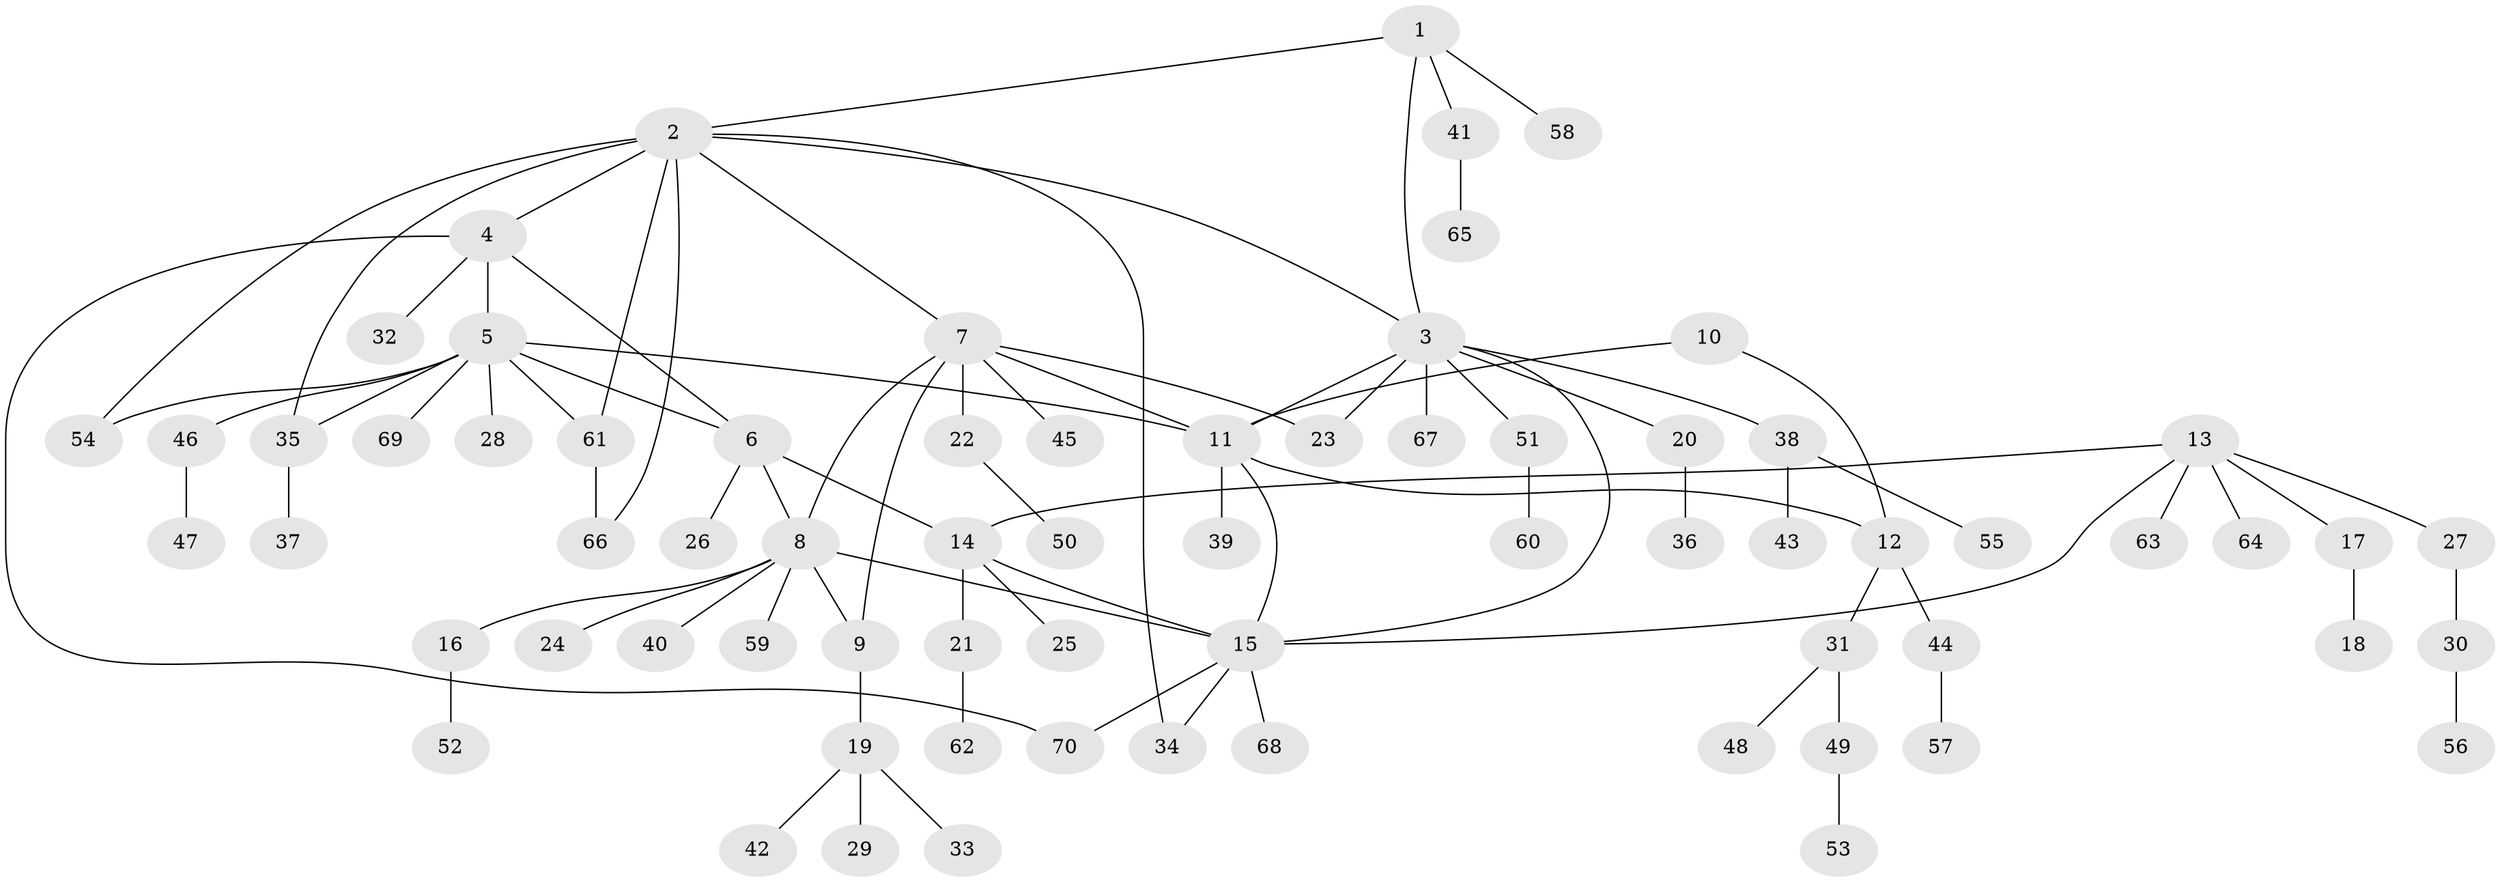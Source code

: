 // coarse degree distribution, {1: 0.9047619047619048, 10: 0.047619047619047616, 11: 0.047619047619047616}
// Generated by graph-tools (version 1.1) at 2025/59/03/04/25 21:59:02]
// undirected, 70 vertices, 87 edges
graph export_dot {
graph [start="1"]
  node [color=gray90,style=filled];
  1;
  2;
  3;
  4;
  5;
  6;
  7;
  8;
  9;
  10;
  11;
  12;
  13;
  14;
  15;
  16;
  17;
  18;
  19;
  20;
  21;
  22;
  23;
  24;
  25;
  26;
  27;
  28;
  29;
  30;
  31;
  32;
  33;
  34;
  35;
  36;
  37;
  38;
  39;
  40;
  41;
  42;
  43;
  44;
  45;
  46;
  47;
  48;
  49;
  50;
  51;
  52;
  53;
  54;
  55;
  56;
  57;
  58;
  59;
  60;
  61;
  62;
  63;
  64;
  65;
  66;
  67;
  68;
  69;
  70;
  1 -- 2;
  1 -- 3;
  1 -- 41;
  1 -- 58;
  2 -- 3;
  2 -- 4;
  2 -- 7;
  2 -- 34;
  2 -- 35;
  2 -- 54;
  2 -- 61;
  2 -- 66;
  3 -- 11;
  3 -- 15;
  3 -- 20;
  3 -- 23;
  3 -- 38;
  3 -- 51;
  3 -- 67;
  4 -- 5;
  4 -- 6;
  4 -- 32;
  4 -- 70;
  5 -- 6;
  5 -- 11;
  5 -- 28;
  5 -- 35;
  5 -- 46;
  5 -- 54;
  5 -- 61;
  5 -- 69;
  6 -- 8;
  6 -- 14;
  6 -- 26;
  7 -- 8;
  7 -- 9;
  7 -- 11;
  7 -- 22;
  7 -- 23;
  7 -- 45;
  8 -- 9;
  8 -- 15;
  8 -- 16;
  8 -- 24;
  8 -- 40;
  8 -- 59;
  9 -- 19;
  10 -- 11;
  10 -- 12;
  11 -- 12;
  11 -- 15;
  11 -- 39;
  12 -- 31;
  12 -- 44;
  13 -- 14;
  13 -- 15;
  13 -- 17;
  13 -- 27;
  13 -- 63;
  13 -- 64;
  14 -- 15;
  14 -- 21;
  14 -- 25;
  15 -- 34;
  15 -- 68;
  15 -- 70;
  16 -- 52;
  17 -- 18;
  19 -- 29;
  19 -- 33;
  19 -- 42;
  20 -- 36;
  21 -- 62;
  22 -- 50;
  27 -- 30;
  30 -- 56;
  31 -- 48;
  31 -- 49;
  35 -- 37;
  38 -- 43;
  38 -- 55;
  41 -- 65;
  44 -- 57;
  46 -- 47;
  49 -- 53;
  51 -- 60;
  61 -- 66;
}
